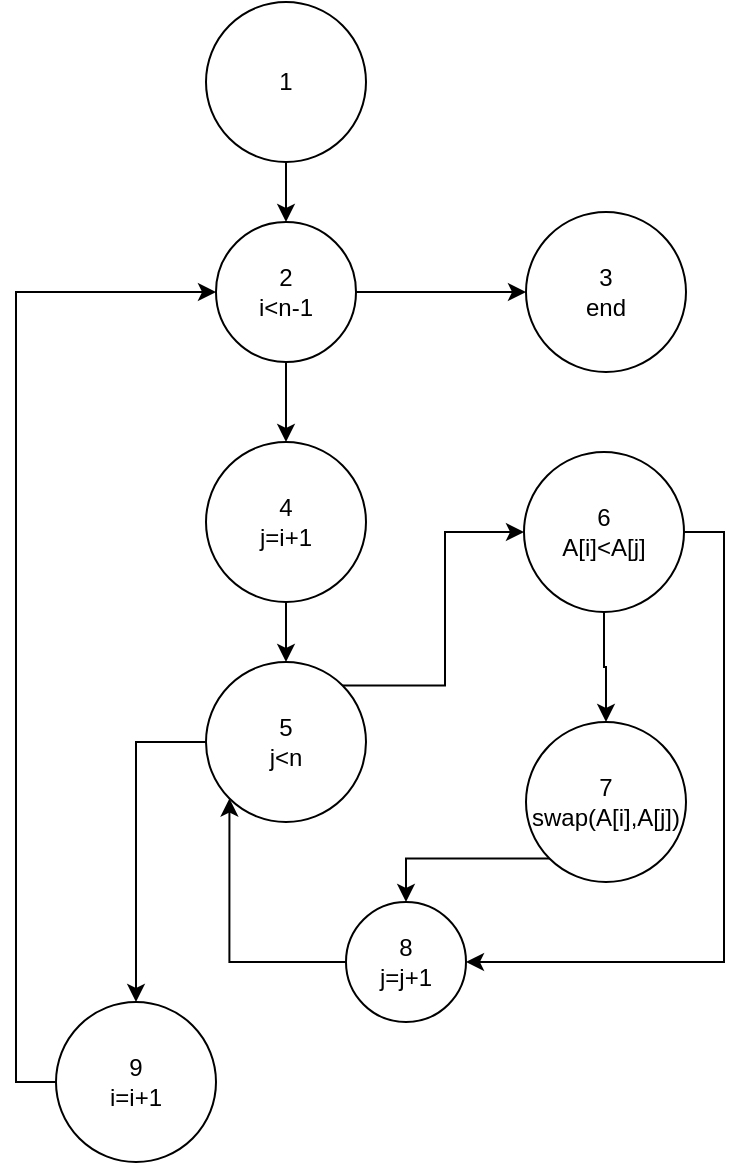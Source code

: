 <mxfile version="14.6.9" type="github">
  <diagram id="6swnHW03QzuRhLZAAfot" name="Page-1">
    <mxGraphModel dx="704" dy="604" grid="1" gridSize="10" guides="1" tooltips="1" connect="1" arrows="1" fold="1" page="1" pageScale="1" pageWidth="827" pageHeight="1169" math="0" shadow="0">
      <root>
        <mxCell id="0" />
        <mxCell id="1" parent="0" />
        <mxCell id="mdQL4EejSYDhM6K_C0xq-4" style="edgeStyle=orthogonalEdgeStyle;rounded=0;orthogonalLoop=1;jettySize=auto;html=1;exitX=0.5;exitY=1;exitDx=0;exitDy=0;entryX=0.5;entryY=0;entryDx=0;entryDy=0;" edge="1" parent="1" source="mdQL4EejSYDhM6K_C0xq-1" target="mdQL4EejSYDhM6K_C0xq-2">
          <mxGeometry relative="1" as="geometry" />
        </mxCell>
        <mxCell id="mdQL4EejSYDhM6K_C0xq-1" value="1" style="ellipse;whiteSpace=wrap;html=1;aspect=fixed;" vertex="1" parent="1">
          <mxGeometry x="430" y="360" width="80" height="80" as="geometry" />
        </mxCell>
        <mxCell id="mdQL4EejSYDhM6K_C0xq-5" style="edgeStyle=orthogonalEdgeStyle;rounded=0;orthogonalLoop=1;jettySize=auto;html=1;exitX=1;exitY=0.5;exitDx=0;exitDy=0;" edge="1" parent="1" source="mdQL4EejSYDhM6K_C0xq-2" target="mdQL4EejSYDhM6K_C0xq-3">
          <mxGeometry relative="1" as="geometry" />
        </mxCell>
        <mxCell id="mdQL4EejSYDhM6K_C0xq-12" style="edgeStyle=orthogonalEdgeStyle;rounded=0;orthogonalLoop=1;jettySize=auto;html=1;exitX=0.5;exitY=1;exitDx=0;exitDy=0;" edge="1" parent="1" source="mdQL4EejSYDhM6K_C0xq-2" target="mdQL4EejSYDhM6K_C0xq-6">
          <mxGeometry relative="1" as="geometry" />
        </mxCell>
        <mxCell id="mdQL4EejSYDhM6K_C0xq-2" value="2&lt;br&gt;i&amp;lt;n-1" style="ellipse;whiteSpace=wrap;html=1;aspect=fixed;" vertex="1" parent="1">
          <mxGeometry x="435" y="470" width="70" height="70" as="geometry" />
        </mxCell>
        <mxCell id="mdQL4EejSYDhM6K_C0xq-3" value="3&lt;br&gt;end" style="ellipse;whiteSpace=wrap;html=1;aspect=fixed;" vertex="1" parent="1">
          <mxGeometry x="590" y="465" width="80" height="80" as="geometry" />
        </mxCell>
        <mxCell id="mdQL4EejSYDhM6K_C0xq-13" style="edgeStyle=orthogonalEdgeStyle;rounded=0;orthogonalLoop=1;jettySize=auto;html=1;exitX=0.5;exitY=1;exitDx=0;exitDy=0;" edge="1" parent="1" source="mdQL4EejSYDhM6K_C0xq-6" target="mdQL4EejSYDhM6K_C0xq-7">
          <mxGeometry relative="1" as="geometry" />
        </mxCell>
        <mxCell id="mdQL4EejSYDhM6K_C0xq-6" value="4&lt;br&gt;j=i+1" style="ellipse;whiteSpace=wrap;html=1;aspect=fixed;" vertex="1" parent="1">
          <mxGeometry x="430" y="580" width="80" height="80" as="geometry" />
        </mxCell>
        <mxCell id="mdQL4EejSYDhM6K_C0xq-14" style="edgeStyle=orthogonalEdgeStyle;rounded=0;orthogonalLoop=1;jettySize=auto;html=1;exitX=1;exitY=0;exitDx=0;exitDy=0;entryX=0;entryY=0.5;entryDx=0;entryDy=0;" edge="1" parent="1" source="mdQL4EejSYDhM6K_C0xq-7" target="mdQL4EejSYDhM6K_C0xq-8">
          <mxGeometry relative="1" as="geometry" />
        </mxCell>
        <mxCell id="mdQL4EejSYDhM6K_C0xq-21" style="edgeStyle=orthogonalEdgeStyle;rounded=0;orthogonalLoop=1;jettySize=auto;html=1;exitX=0;exitY=0.5;exitDx=0;exitDy=0;" edge="1" parent="1" source="mdQL4EejSYDhM6K_C0xq-7" target="mdQL4EejSYDhM6K_C0xq-11">
          <mxGeometry relative="1" as="geometry" />
        </mxCell>
        <mxCell id="mdQL4EejSYDhM6K_C0xq-7" value="5&lt;br&gt;j&amp;lt;n" style="ellipse;whiteSpace=wrap;html=1;aspect=fixed;" vertex="1" parent="1">
          <mxGeometry x="430" y="690" width="80" height="80" as="geometry" />
        </mxCell>
        <mxCell id="mdQL4EejSYDhM6K_C0xq-15" style="edgeStyle=orthogonalEdgeStyle;rounded=0;orthogonalLoop=1;jettySize=auto;html=1;exitX=0.5;exitY=1;exitDx=0;exitDy=0;" edge="1" parent="1" source="mdQL4EejSYDhM6K_C0xq-8" target="mdQL4EejSYDhM6K_C0xq-9">
          <mxGeometry relative="1" as="geometry" />
        </mxCell>
        <mxCell id="mdQL4EejSYDhM6K_C0xq-23" style="edgeStyle=orthogonalEdgeStyle;rounded=0;orthogonalLoop=1;jettySize=auto;html=1;exitX=1;exitY=0.5;exitDx=0;exitDy=0;entryX=1;entryY=0.5;entryDx=0;entryDy=0;" edge="1" parent="1" source="mdQL4EejSYDhM6K_C0xq-8" target="mdQL4EejSYDhM6K_C0xq-10">
          <mxGeometry relative="1" as="geometry" />
        </mxCell>
        <mxCell id="mdQL4EejSYDhM6K_C0xq-8" value="6&lt;br&gt;A[i]&amp;lt;A[j]" style="ellipse;whiteSpace=wrap;html=1;aspect=fixed;" vertex="1" parent="1">
          <mxGeometry x="589" y="585" width="80" height="80" as="geometry" />
        </mxCell>
        <mxCell id="mdQL4EejSYDhM6K_C0xq-24" style="edgeStyle=orthogonalEdgeStyle;rounded=0;orthogonalLoop=1;jettySize=auto;html=1;exitX=0;exitY=1;exitDx=0;exitDy=0;" edge="1" parent="1" source="mdQL4EejSYDhM6K_C0xq-9" target="mdQL4EejSYDhM6K_C0xq-10">
          <mxGeometry relative="1" as="geometry" />
        </mxCell>
        <mxCell id="mdQL4EejSYDhM6K_C0xq-9" value="7&lt;br&gt;swap(A[i],A[j])" style="ellipse;whiteSpace=wrap;html=1;aspect=fixed;" vertex="1" parent="1">
          <mxGeometry x="590" y="720" width="80" height="80" as="geometry" />
        </mxCell>
        <mxCell id="mdQL4EejSYDhM6K_C0xq-20" style="edgeStyle=orthogonalEdgeStyle;rounded=0;orthogonalLoop=1;jettySize=auto;html=1;exitX=0;exitY=0.5;exitDx=0;exitDy=0;entryX=0;entryY=1;entryDx=0;entryDy=0;" edge="1" parent="1" source="mdQL4EejSYDhM6K_C0xq-10" target="mdQL4EejSYDhM6K_C0xq-7">
          <mxGeometry relative="1" as="geometry" />
        </mxCell>
        <mxCell id="mdQL4EejSYDhM6K_C0xq-10" value="8&lt;br&gt;j=j+1" style="ellipse;whiteSpace=wrap;html=1;aspect=fixed;" vertex="1" parent="1">
          <mxGeometry x="500" y="810" width="60" height="60" as="geometry" />
        </mxCell>
        <mxCell id="mdQL4EejSYDhM6K_C0xq-22" style="edgeStyle=orthogonalEdgeStyle;rounded=0;orthogonalLoop=1;jettySize=auto;html=1;exitX=0;exitY=0.5;exitDx=0;exitDy=0;entryX=0;entryY=0.5;entryDx=0;entryDy=0;" edge="1" parent="1" source="mdQL4EejSYDhM6K_C0xq-11" target="mdQL4EejSYDhM6K_C0xq-2">
          <mxGeometry relative="1" as="geometry" />
        </mxCell>
        <mxCell id="mdQL4EejSYDhM6K_C0xq-11" value="9&lt;br&gt;i=i+1" style="ellipse;whiteSpace=wrap;html=1;aspect=fixed;" vertex="1" parent="1">
          <mxGeometry x="355" y="860" width="80" height="80" as="geometry" />
        </mxCell>
      </root>
    </mxGraphModel>
  </diagram>
</mxfile>
